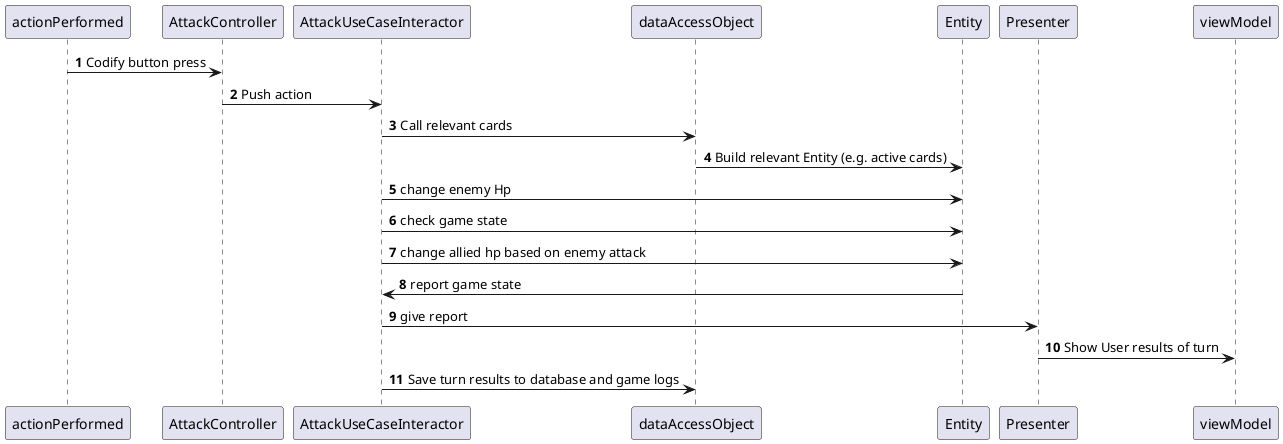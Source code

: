 @startuml
'https://plantuml.com/sequence-diagram

autonumber

actionPerformed -> AttackController: Codify button press
AttackController -> AttackUseCaseInteractor: Push action
AttackUseCaseInteractor -> dataAccessObject: Call relevant cards
dataAccessObject -> Entity: Build relevant Entity (e.g. active cards)
AttackUseCaseInteractor -> Entity: change enemy Hp
AttackUseCaseInteractor -> Entity: check game state
AttackUseCaseInteractor -> Entity: change allied hp based on enemy attack
Entity -> AttackUseCaseInteractor: report game state
AttackUseCaseInteractor -> Presenter: give report
Presenter -> viewModel: Show User results of turn
AttackUseCaseInteractor -> dataAccessObject: Save turn results to database and game logs






@enduml